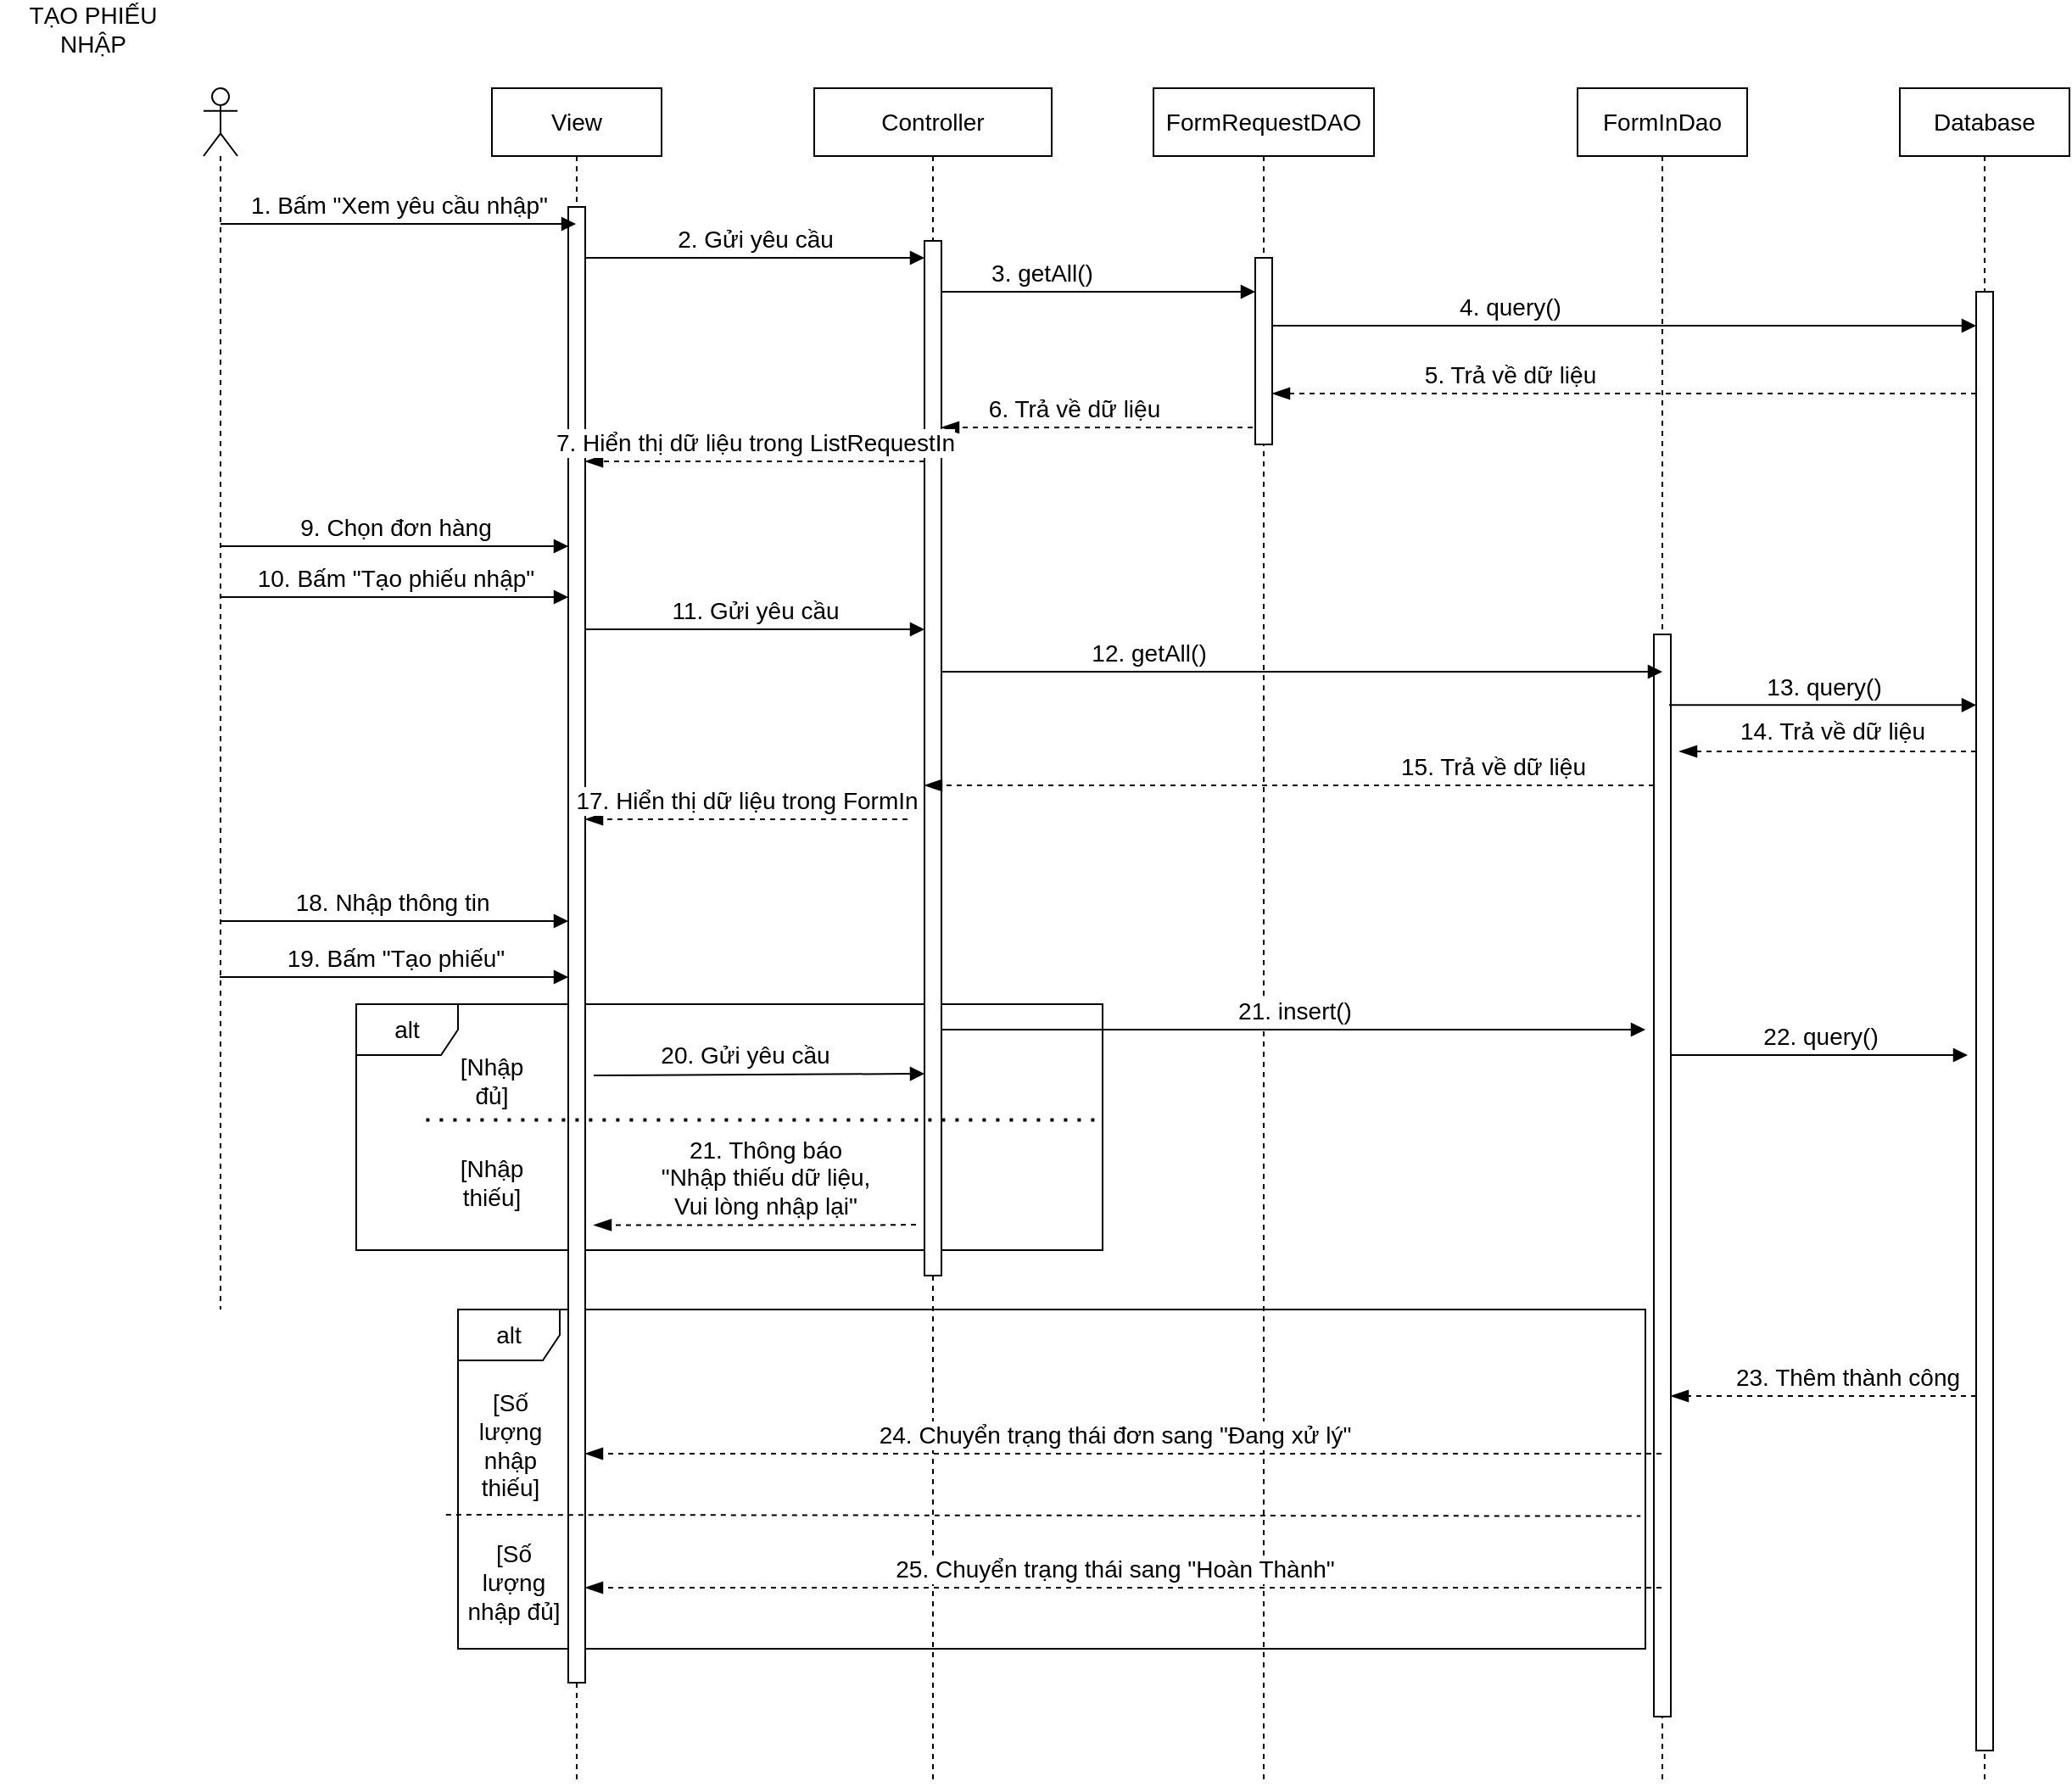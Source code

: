 <mxfile version="20.8.10" type="device"><diagram id="trUS_f4IB5Awd511wszH" name="Page-1"><mxGraphModel dx="1258" dy="880" grid="1" gridSize="10" guides="1" tooltips="1" connect="1" arrows="1" fold="1" page="1" pageScale="1" pageWidth="1654" pageHeight="2336" math="0" shadow="0"><root><mxCell id="0"/><mxCell id="1" parent="0"/><mxCell id="wwP2mSDCt4aGhkvMXUVc-3" value="alt" style="shape=umlFrame;whiteSpace=wrap;html=1;fontSize=14;" vertex="1" parent="1"><mxGeometry x="220" y="620" width="440" height="145" as="geometry"/></mxCell><mxCell id="gkJLB7jSs-C2H_q0qf-0-1" value="alt" style="shape=umlFrame;whiteSpace=wrap;html=1;fontSize=14;" parent="1" vertex="1"><mxGeometry x="280" y="800" width="700" height="200" as="geometry"/></mxCell><mxCell id="skwRBzHNDoTTPN7avHKi-1" value="" style="shape=umlLifeline;participant=umlActor;perimeter=lifelinePerimeter;whiteSpace=wrap;html=1;container=1;collapsible=0;recursiveResize=0;verticalAlign=top;spacingTop=36;outlineConnect=0;fontSize=14;" parent="1" vertex="1"><mxGeometry x="130" y="80" width="20" height="720" as="geometry"/></mxCell><mxCell id="skwRBzHNDoTTPN7avHKi-2" value="TẠO PHIẾU NHẬP" style="text;html=1;strokeColor=none;fillColor=none;align=center;verticalAlign=middle;whiteSpace=wrap;rounded=0;fontSize=14;" parent="1" vertex="1"><mxGeometry x="10" y="30" width="110" height="30" as="geometry"/></mxCell><mxCell id="skwRBzHNDoTTPN7avHKi-3" value="Controller" style="shape=umlLifeline;perimeter=lifelinePerimeter;whiteSpace=wrap;html=1;container=1;collapsible=0;recursiveResize=0;outlineConnect=0;fontSize=14;" parent="1" vertex="1"><mxGeometry x="490" y="80" width="140" height="1000" as="geometry"/></mxCell><mxCell id="skwRBzHNDoTTPN7avHKi-22" value="" style="html=1;points=[];perimeter=orthogonalPerimeter;fontSize=14;" parent="skwRBzHNDoTTPN7avHKi-3" vertex="1"><mxGeometry x="65" y="90" width="10" height="610" as="geometry"/></mxCell><mxCell id="skwRBzHNDoTTPN7avHKi-5" value="View" style="shape=umlLifeline;perimeter=lifelinePerimeter;whiteSpace=wrap;html=1;container=1;collapsible=0;recursiveResize=0;outlineConnect=0;fontSize=14;" parent="1" vertex="1"><mxGeometry x="300" y="80" width="100" height="1000" as="geometry"/></mxCell><mxCell id="skwRBzHNDoTTPN7avHKi-21" value="" style="html=1;points=[];perimeter=orthogonalPerimeter;fontSize=14;" parent="skwRBzHNDoTTPN7avHKi-5" vertex="1"><mxGeometry x="45" y="70" width="10" height="870" as="geometry"/></mxCell><mxCell id="skwRBzHNDoTTPN7avHKi-6" value="FormInDao" style="shape=umlLifeline;perimeter=lifelinePerimeter;whiteSpace=wrap;html=1;container=1;collapsible=0;recursiveResize=0;outlineConnect=0;fontSize=14;" parent="1" vertex="1"><mxGeometry x="940" y="80" width="100" height="1000" as="geometry"/></mxCell><mxCell id="skwRBzHNDoTTPN7avHKi-29" value="" style="html=1;points=[];perimeter=orthogonalPerimeter;fontSize=14;" parent="skwRBzHNDoTTPN7avHKi-6" vertex="1"><mxGeometry x="45" y="322" width="10" height="638" as="geometry"/></mxCell><mxCell id="skwRBzHNDoTTPN7avHKi-8" value="Database" style="shape=umlLifeline;perimeter=lifelinePerimeter;whiteSpace=wrap;html=1;container=1;collapsible=0;recursiveResize=0;outlineConnect=0;fontSize=14;" parent="1" vertex="1"><mxGeometry x="1130" y="80" width="100" height="1000" as="geometry"/></mxCell><mxCell id="skwRBzHNDoTTPN7avHKi-24" value="" style="html=1;points=[];perimeter=orthogonalPerimeter;fontSize=14;" parent="skwRBzHNDoTTPN7avHKi-8" vertex="1"><mxGeometry x="45" y="120" width="10" height="860" as="geometry"/></mxCell><mxCell id="skwRBzHNDoTTPN7avHKi-9" value="1. Bấm &quot;Xem yêu cầu nhập&quot;" style="html=1;verticalAlign=bottom;endArrow=block;rounded=0;fontSize=14;" parent="1" source="skwRBzHNDoTTPN7avHKi-1" target="skwRBzHNDoTTPN7avHKi-5" edge="1"><mxGeometry width="80" relative="1" as="geometry"><mxPoint x="220" y="160" as="sourcePoint"/><mxPoint x="300" y="160" as="targetPoint"/><Array as="points"><mxPoint x="240" y="160"/></Array></mxGeometry></mxCell><mxCell id="skwRBzHNDoTTPN7avHKi-10" value="2. Gửi yêu cầu" style="html=1;verticalAlign=bottom;endArrow=block;rounded=0;fontSize=14;" parent="1" source="skwRBzHNDoTTPN7avHKi-21" target="skwRBzHNDoTTPN7avHKi-22" edge="1"><mxGeometry width="80" relative="1" as="geometry"><mxPoint x="400" y="180" as="sourcePoint"/><mxPoint x="480" y="180" as="targetPoint"/><Array as="points"><mxPoint x="480" y="180"/></Array></mxGeometry></mxCell><mxCell id="skwRBzHNDoTTPN7avHKi-11" value="6. Trả về dữ liệu" style="html=1;verticalAlign=bottom;endArrow=blockThin;dashed=1;endSize=8;rounded=0;endFill=1;fontSize=14;" parent="1" source="skwRBzHNDoTTPN7avHKi-14" target="skwRBzHNDoTTPN7avHKi-22" edge="1"><mxGeometry x="0.178" relative="1" as="geometry"><mxPoint x="490" y="220" as="sourcePoint"/><mxPoint x="410" y="220" as="targetPoint"/><Array as="points"><mxPoint x="700" y="280"/></Array><mxPoint as="offset"/></mxGeometry></mxCell><mxCell id="skwRBzHNDoTTPN7avHKi-14" value="FormRequestDAO" style="shape=umlLifeline;perimeter=lifelinePerimeter;whiteSpace=wrap;html=1;container=1;collapsible=0;recursiveResize=0;outlineConnect=0;fontSize=14;" parent="1" vertex="1"><mxGeometry x="690" y="80" width="130" height="1000" as="geometry"/></mxCell><mxCell id="skwRBzHNDoTTPN7avHKi-23" value="" style="html=1;points=[];perimeter=orthogonalPerimeter;fontSize=14;" parent="skwRBzHNDoTTPN7avHKi-14" vertex="1"><mxGeometry x="60" y="100" width="10" height="110" as="geometry"/></mxCell><mxCell id="skwRBzHNDoTTPN7avHKi-15" value="3. getAll()" style="html=1;verticalAlign=bottom;endArrow=block;rounded=0;fontSize=14;" parent="1" source="skwRBzHNDoTTPN7avHKi-22" target="skwRBzHNDoTTPN7avHKi-23" edge="1"><mxGeometry x="-0.371" width="80" relative="1" as="geometry"><mxPoint x="640" y="200" as="sourcePoint"/><mxPoint x="720" y="200" as="targetPoint"/><Array as="points"><mxPoint x="670" y="200"/></Array><mxPoint x="1" as="offset"/></mxGeometry></mxCell><mxCell id="skwRBzHNDoTTPN7avHKi-16" value="4. query()" style="html=1;verticalAlign=bottom;endArrow=block;rounded=0;fontSize=14;" parent="1" source="skwRBzHNDoTTPN7avHKi-23" target="skwRBzHNDoTTPN7avHKi-24" edge="1"><mxGeometry x="-0.325" width="80" relative="1" as="geometry"><mxPoint x="1050" y="220" as="sourcePoint"/><mxPoint x="1130" y="220" as="targetPoint"/><Array as="points"><mxPoint x="1150" y="220"/></Array><mxPoint as="offset"/></mxGeometry></mxCell><mxCell id="skwRBzHNDoTTPN7avHKi-17" value="5. Trả về dữ liệu" style="html=1;verticalAlign=bottom;endArrow=blockThin;dashed=1;endSize=8;rounded=0;endFill=1;fontSize=14;" parent="1" source="skwRBzHNDoTTPN7avHKi-24" target="skwRBzHNDoTTPN7avHKi-23" edge="1"><mxGeometry x="0.325" relative="1" as="geometry"><mxPoint x="1140" y="280" as="sourcePoint"/><mxPoint x="940" y="280" as="targetPoint"/><Array as="points"><mxPoint x="1001" y="260"/></Array><mxPoint as="offset"/></mxGeometry></mxCell><mxCell id="skwRBzHNDoTTPN7avHKi-18" value="7. Hiển thị dữ liệu trong ListRequestIn" style="html=1;verticalAlign=bottom;endArrow=blockThin;dashed=1;endSize=8;rounded=0;endFill=1;fontSize=14;" parent="1" source="skwRBzHNDoTTPN7avHKi-22" target="skwRBzHNDoTTPN7avHKi-21" edge="1"><mxGeometry relative="1" as="geometry"><mxPoint x="359.5" y="258" as="sourcePoint"/><mxPoint x="179.5" y="258" as="targetPoint"/><Array as="points"><mxPoint x="420" y="300"/><mxPoint x="360" y="300"/></Array></mxGeometry></mxCell><mxCell id="skwRBzHNDoTTPN7avHKi-19" value="9. Chọn đơn hàng" style="html=1;verticalAlign=bottom;endArrow=block;rounded=0;fontSize=14;" parent="1" source="skwRBzHNDoTTPN7avHKi-1" target="skwRBzHNDoTTPN7avHKi-21" edge="1"><mxGeometry x="0.002" width="80" relative="1" as="geometry"><mxPoint x="150" y="350" as="sourcePoint"/><mxPoint x="230" y="350" as="targetPoint"/><Array as="points"><mxPoint x="280" y="350"/></Array><mxPoint as="offset"/></mxGeometry></mxCell><mxCell id="skwRBzHNDoTTPN7avHKi-20" value="10. Bấm &quot;Tạo phiếu nhập&quot;" style="html=1;verticalAlign=bottom;endArrow=block;rounded=0;fontSize=14;" parent="1" source="skwRBzHNDoTTPN7avHKi-1" target="skwRBzHNDoTTPN7avHKi-21" edge="1"><mxGeometry x="0.002" width="80" relative="1" as="geometry"><mxPoint x="210" y="400" as="sourcePoint"/><mxPoint x="290" y="400" as="targetPoint"/><Array as="points"><mxPoint x="250" y="380"/></Array><mxPoint as="offset"/></mxGeometry></mxCell><mxCell id="skwRBzHNDoTTPN7avHKi-25" value="11. Gửi yêu cầu" style="html=1;verticalAlign=bottom;endArrow=block;rounded=0;fontSize=14;" parent="1" source="skwRBzHNDoTTPN7avHKi-21" target="skwRBzHNDoTTPN7avHKi-22" edge="1"><mxGeometry width="80" relative="1" as="geometry"><mxPoint x="410" y="400" as="sourcePoint"/><mxPoint x="490" y="400" as="targetPoint"/><Array as="points"><mxPoint x="510" y="399"/></Array><mxPoint as="offset"/></mxGeometry></mxCell><mxCell id="skwRBzHNDoTTPN7avHKi-28" value="12. getAll()" style="html=1;verticalAlign=bottom;endArrow=block;rounded=0;fontSize=14;" parent="1" edge="1" source="skwRBzHNDoTTPN7avHKi-22"><mxGeometry x="-0.425" width="80" relative="1" as="geometry"><mxPoint x="965" y="424" as="sourcePoint"/><mxPoint x="990" y="424" as="targetPoint"/><mxPoint as="offset"/></mxGeometry></mxCell><mxCell id="skwRBzHNDoTTPN7avHKi-31" value="13. query()" style="html=1;verticalAlign=bottom;endArrow=block;rounded=0;exitX=0.9;exitY=0.123;exitDx=0;exitDy=0;exitPerimeter=0;fontSize=14;" parent="1" edge="1"><mxGeometry width="80" relative="1" as="geometry"><mxPoint x="994" y="443.644" as="sourcePoint"/><mxPoint x="1175" y="443.644" as="targetPoint"/></mxGeometry></mxCell><mxCell id="skwRBzHNDoTTPN7avHKi-32" value="14. Trả về dữ liệu" style="html=1;verticalAlign=bottom;endArrow=blockThin;dashed=1;endSize=8;rounded=0;endFill=1;fontSize=14;" parent="1" source="skwRBzHNDoTTPN7avHKi-24" edge="1"><mxGeometry x="-0.029" y="-1" relative="1" as="geometry"><mxPoint x="1265" y="471" as="sourcePoint"/><mxPoint x="1000" y="471" as="targetPoint"/><Array as="points"><mxPoint x="1011" y="471"/></Array><mxPoint as="offset"/></mxGeometry></mxCell><mxCell id="skwRBzHNDoTTPN7avHKi-33" value="15. Trả về dữ liệu" style="html=1;verticalAlign=bottom;endArrow=blockThin;dashed=1;endSize=8;rounded=0;endFill=1;fontSize=14;" parent="1" source="skwRBzHNDoTTPN7avHKi-29" edge="1"><mxGeometry x="-0.556" relative="1" as="geometry"><mxPoint x="955" y="491" as="sourcePoint"/><mxPoint x="555" y="491" as="targetPoint"/><Array as="points"><mxPoint x="710" y="491"/></Array><mxPoint as="offset"/></mxGeometry></mxCell><mxCell id="skwRBzHNDoTTPN7avHKi-34" value="17. Hiển thị dữ liệu trong FormIn" style="html=1;verticalAlign=bottom;endArrow=blockThin;dashed=1;endSize=8;rounded=0;endFill=1;fontSize=14;" parent="1" edge="1"><mxGeometry relative="1" as="geometry"><mxPoint x="545" y="511" as="sourcePoint"/><mxPoint x="355" y="511" as="targetPoint"/><Array as="points"><mxPoint x="430" y="511"/><mxPoint x="370" y="511"/></Array></mxGeometry></mxCell><mxCell id="skwRBzHNDoTTPN7avHKi-36" value="18. Nhập thông tin&amp;nbsp;" style="html=1;verticalAlign=bottom;endArrow=block;rounded=0;fontSize=14;" parent="1" edge="1"><mxGeometry width="80" relative="1" as="geometry"><mxPoint x="139.5" y="571" as="sourcePoint"/><mxPoint x="345" y="571" as="targetPoint"/><Array as="points"><mxPoint x="260" y="571"/></Array></mxGeometry></mxCell><mxCell id="skwRBzHNDoTTPN7avHKi-37" value="19. Bấm &quot;Tạo phiếu&quot;" style="html=1;verticalAlign=bottom;endArrow=block;rounded=0;fontSize=14;" parent="1" edge="1"><mxGeometry width="80" relative="1" as="geometry"><mxPoint x="139.5" y="604" as="sourcePoint"/><mxPoint x="345" y="604" as="targetPoint"/><Array as="points"><mxPoint x="270" y="604"/></Array></mxGeometry></mxCell><mxCell id="skwRBzHNDoTTPN7avHKi-38" value="20. Gửi yêu cầu" style="html=1;verticalAlign=bottom;endArrow=block;rounded=0;fontSize=14;" parent="1" edge="1"><mxGeometry x="-0.077" y="1" width="80" relative="1" as="geometry"><mxPoint x="360" y="662" as="sourcePoint"/><mxPoint x="555" y="661" as="targetPoint"/><mxPoint x="-1" as="offset"/></mxGeometry></mxCell><mxCell id="skwRBzHNDoTTPN7avHKi-40" value="21. insert()" style="html=1;verticalAlign=bottom;endArrow=block;rounded=0;fontSize=14;" parent="1" edge="1" source="skwRBzHNDoTTPN7avHKi-22"><mxGeometry width="80" relative="1" as="geometry"><mxPoint x="965" y="635" as="sourcePoint"/><mxPoint x="980" y="635" as="targetPoint"/></mxGeometry></mxCell><mxCell id="skwRBzHNDoTTPN7avHKi-41" value="22. query()" style="html=1;verticalAlign=bottom;endArrow=block;rounded=0;fontSize=14;" parent="1" edge="1" source="skwRBzHNDoTTPN7avHKi-29"><mxGeometry width="80" relative="1" as="geometry"><mxPoint x="1135" y="650" as="sourcePoint"/><mxPoint x="1170" y="650" as="targetPoint"/></mxGeometry></mxCell><mxCell id="skwRBzHNDoTTPN7avHKi-43" value="23. Thêm thành công" style="html=1;verticalAlign=bottom;endArrow=blockThin;dashed=1;endSize=8;rounded=0;endFill=1;fontSize=14;" parent="1" edge="1"><mxGeometry x="-0.154" relative="1" as="geometry"><mxPoint x="1175" y="851" as="sourcePoint"/><mxPoint x="995" y="851" as="targetPoint"/><Array as="points"><mxPoint x="1160" y="851"/></Array><mxPoint as="offset"/></mxGeometry></mxCell><mxCell id="skwRBzHNDoTTPN7avHKi-45" value="24. Chuyển trạng thái đơn sang &quot;Đang xử lý&quot;" style="html=1;verticalAlign=bottom;endArrow=blockThin;dashed=1;endSize=8;rounded=0;endFill=1;fontSize=14;" parent="1" edge="1"><mxGeometry x="0.017" relative="1" as="geometry"><mxPoint x="989.5" y="885" as="sourcePoint"/><mxPoint x="355" y="885" as="targetPoint"/><Array as="points"><mxPoint x="890" y="885"/></Array><mxPoint as="offset"/></mxGeometry></mxCell><mxCell id="gkJLB7jSs-C2H_q0qf-0-2" value="[Số lượng nhập thiếu]" style="text;html=1;strokeColor=none;fillColor=none;align=center;verticalAlign=middle;whiteSpace=wrap;rounded=0;fontSize=14;" parent="1" vertex="1"><mxGeometry x="281" y="865" width="60" height="30" as="geometry"/></mxCell><mxCell id="gkJLB7jSs-C2H_q0qf-0-3" value="[Số lượng nhập đủ]" style="text;html=1;strokeColor=none;fillColor=none;align=center;verticalAlign=middle;whiteSpace=wrap;rounded=0;fontSize=14;" parent="1" vertex="1"><mxGeometry x="283" y="946" width="60" height="30" as="geometry"/></mxCell><mxCell id="gkJLB7jSs-C2H_q0qf-0-4" value="" style="endArrow=none;dashed=1;html=1;rounded=0;exitX=-0.003;exitY=0.55;exitDx=0;exitDy=0;exitPerimeter=0;entryX=1.003;entryY=0.554;entryDx=0;entryDy=0;entryPerimeter=0;fontSize=14;" parent="1" edge="1"><mxGeometry width="50" height="50" relative="1" as="geometry"><mxPoint x="272.9" y="921" as="sourcePoint"/><mxPoint x="977.1" y="921.8" as="targetPoint"/></mxGeometry></mxCell><mxCell id="gkJLB7jSs-C2H_q0qf-0-6" value="25. Chuyển trạng thái sang &quot;Hoàn Thành&quot;" style="html=1;verticalAlign=bottom;endArrow=blockThin;dashed=1;endSize=8;rounded=0;endFill=1;fontSize=14;" parent="1" edge="1"><mxGeometry x="0.017" relative="1" as="geometry"><mxPoint x="989.5" y="964" as="sourcePoint"/><mxPoint x="355" y="964" as="targetPoint"/><Array as="points"><mxPoint x="900" y="964"/></Array><mxPoint as="offset"/></mxGeometry></mxCell><mxCell id="wwP2mSDCt4aGhkvMXUVc-5" value="" style="endArrow=none;dashed=1;html=1;dashPattern=1 3;strokeWidth=2;rounded=0;fontSize=14;exitX=0.003;exitY=0.564;exitDx=0;exitDy=0;exitPerimeter=0;entryX=1.001;entryY=0.564;entryDx=0;entryDy=0;entryPerimeter=0;" edge="1" parent="1"><mxGeometry width="50" height="50" relative="1" as="geometry"><mxPoint x="261.2" y="688.24" as="sourcePoint"/><mxPoint x="660.4" y="688.24" as="targetPoint"/></mxGeometry></mxCell><mxCell id="wwP2mSDCt4aGhkvMXUVc-8" value="[Nhập đủ]" style="text;html=1;strokeColor=none;fillColor=none;align=center;verticalAlign=middle;whiteSpace=wrap;rounded=0;fontSize=14;" vertex="1" parent="1"><mxGeometry x="270" y="650" width="60" height="30" as="geometry"/></mxCell><mxCell id="wwP2mSDCt4aGhkvMXUVc-9" value="[Nhập thiếu]" style="text;html=1;strokeColor=none;fillColor=none;align=center;verticalAlign=middle;whiteSpace=wrap;rounded=0;fontSize=14;" vertex="1" parent="1"><mxGeometry x="270" y="710" width="60" height="30" as="geometry"/></mxCell><mxCell id="wwP2mSDCt4aGhkvMXUVc-10" value="21. Thông báo &lt;br&gt;&quot;Nhập thiếu dữ liệu,&lt;br&gt;Vui lòng nhập lại&quot;" style="html=1;verticalAlign=bottom;endArrow=blockThin;dashed=1;endSize=8;rounded=0;endFill=1;fontSize=14;labelBackgroundColor=none;" edge="1" parent="1"><mxGeometry x="-0.053" relative="1" as="geometry"><mxPoint x="550" y="750" as="sourcePoint"/><mxPoint x="360" y="750.23" as="targetPoint"/><Array as="points"><mxPoint x="525" y="750.23"/></Array><mxPoint x="1" as="offset"/></mxGeometry></mxCell></root></mxGraphModel></diagram></mxfile>